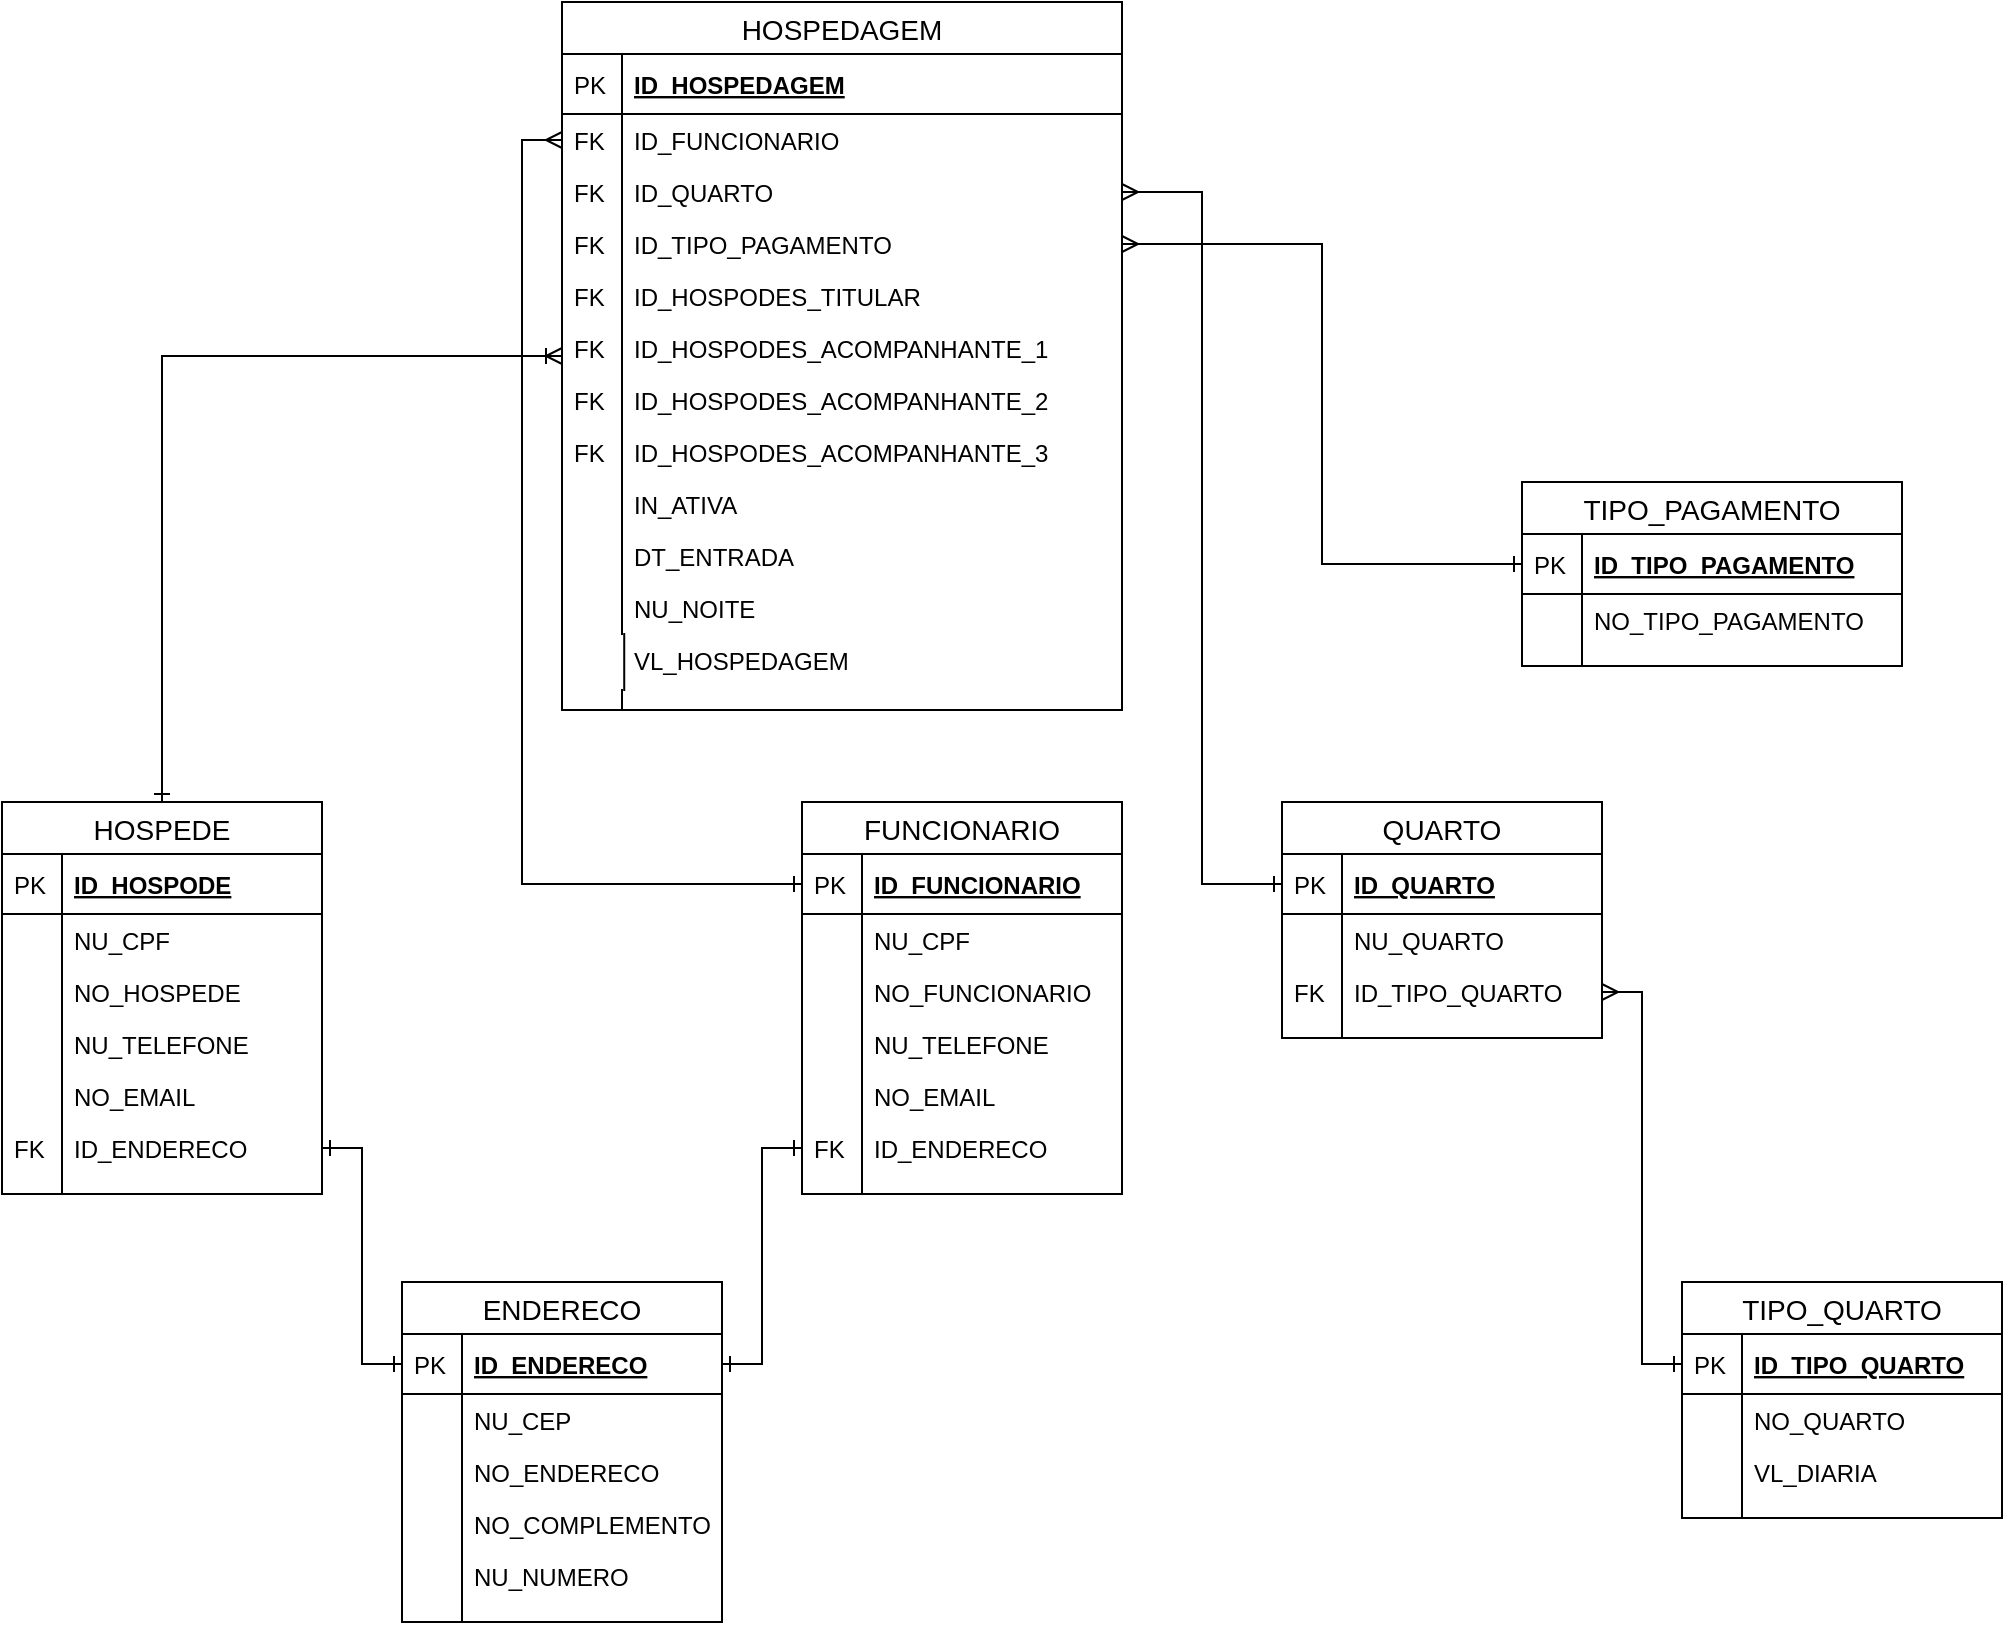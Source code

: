<mxfile version="13.0.3" type="device"><diagram id="HVE3qdE3xw3z9LA82dZa" name="Page-1"><mxGraphModel dx="868" dy="464" grid="1" gridSize="10" guides="1" tooltips="1" connect="1" arrows="1" fold="1" page="1" pageScale="1" pageWidth="850" pageHeight="1100" math="0" shadow="0"><root><mxCell id="0"/><mxCell id="1" parent="0"/><mxCell id="iO3ASUGDm-FkQoOkKTJj-44" style="edgeStyle=orthogonalEdgeStyle;rounded=0;orthogonalLoop=1;jettySize=auto;html=1;entryX=0;entryY=0.5;entryDx=0;entryDy=0;startArrow=ERone;startFill=0;endArrow=ERone;endFill=0;" parent="1" source="iO3ASUGDm-FkQoOkKTJj-10" target="iO3ASUGDm-FkQoOkKTJj-32" edge="1"><mxGeometry relative="1" as="geometry"/></mxCell><mxCell id="iO3ASUGDm-FkQoOkKTJj-45" style="edgeStyle=orthogonalEdgeStyle;rounded=0;orthogonalLoop=1;jettySize=auto;html=1;entryX=1;entryY=0.5;entryDx=0;entryDy=0;startArrow=ERone;startFill=0;endArrow=ERone;endFill=0;" parent="1" source="iO3ASUGDm-FkQoOkKTJj-23" target="iO3ASUGDm-FkQoOkKTJj-32" edge="1"><mxGeometry relative="1" as="geometry"/></mxCell><mxCell id="iO3ASUGDm-FkQoOkKTJj-66" style="edgeStyle=orthogonalEdgeStyle;rounded=0;orthogonalLoop=1;jettySize=auto;html=1;entryX=1;entryY=0.5;entryDx=0;entryDy=0;startArrow=ERone;startFill=0;endArrow=ERmany;endFill=0;" parent="1" source="iO3ASUGDm-FkQoOkKTJj-58" target="iO3ASUGDm-FkQoOkKTJj-53" edge="1"><mxGeometry relative="1" as="geometry"/></mxCell><mxCell id="iO3ASUGDm-FkQoOkKTJj-114" style="edgeStyle=orthogonalEdgeStyle;rounded=0;orthogonalLoop=1;jettySize=auto;html=1;entryX=1;entryY=0.5;entryDx=0;entryDy=0;startArrow=ERone;startFill=0;endArrow=ERmany;endFill=0;" parent="1" source="iO3ASUGDm-FkQoOkKTJj-68" target="iO3ASUGDm-FkQoOkKTJj-102" edge="1"><mxGeometry relative="1" as="geometry"/></mxCell><mxCell id="iO3ASUGDm-FkQoOkKTJj-115" style="edgeStyle=orthogonalEdgeStyle;rounded=0;orthogonalLoop=1;jettySize=auto;html=1;entryX=1;entryY=0.5;entryDx=0;entryDy=0;startArrow=ERone;startFill=0;endArrow=ERmany;endFill=0;" parent="1" source="iO3ASUGDm-FkQoOkKTJj-47" target="iO3ASUGDm-FkQoOkKTJj-98" edge="1"><mxGeometry relative="1" as="geometry"/></mxCell><mxCell id="iO3ASUGDm-FkQoOkKTJj-116" style="edgeStyle=orthogonalEdgeStyle;rounded=0;orthogonalLoop=1;jettySize=auto;html=1;entryX=0;entryY=0.5;entryDx=0;entryDy=0;startArrow=ERone;startFill=0;endArrow=ERmany;endFill=0;" parent="1" source="iO3ASUGDm-FkQoOkKTJj-15" target="iO3ASUGDm-FkQoOkKTJj-96" edge="1"><mxGeometry relative="1" as="geometry"/></mxCell><mxCell id="IqffT01JkfLcA62IU8hX-2" style="edgeStyle=orthogonalEdgeStyle;rounded=0;orthogonalLoop=1;jettySize=auto;html=1;endArrow=ERone;endFill=0;startArrow=ERoneToMany;startFill=0;" edge="1" parent="1" source="iO3ASUGDm-FkQoOkKTJj-91" target="iO3ASUGDm-FkQoOkKTJj-1"><mxGeometry relative="1" as="geometry"/></mxCell><mxCell id="iO3ASUGDm-FkQoOkKTJj-1" value="HOSPEDE" style="swimlane;fontStyle=0;childLayout=stackLayout;horizontal=1;startSize=26;horizontalStack=0;resizeParent=1;resizeParentMax=0;resizeLast=0;collapsible=1;marginBottom=0;align=center;fontSize=14;" parent="1" vertex="1"><mxGeometry x="160" y="440" width="160" height="196" as="geometry"/></mxCell><mxCell id="iO3ASUGDm-FkQoOkKTJj-2" value="ID_HOSPODE" style="shape=partialRectangle;top=0;left=0;right=0;bottom=1;align=left;verticalAlign=middle;fillColor=none;spacingLeft=34;spacingRight=4;overflow=hidden;rotatable=0;points=[[0,0.5],[1,0.5]];portConstraint=eastwest;dropTarget=0;fontStyle=5;fontSize=12;" parent="iO3ASUGDm-FkQoOkKTJj-1" vertex="1"><mxGeometry y="26" width="160" height="30" as="geometry"/></mxCell><mxCell id="iO3ASUGDm-FkQoOkKTJj-3" value="PK" style="shape=partialRectangle;top=0;left=0;bottom=0;fillColor=none;align=left;verticalAlign=middle;spacingLeft=4;spacingRight=4;overflow=hidden;rotatable=0;points=[];portConstraint=eastwest;part=1;fontSize=12;" parent="iO3ASUGDm-FkQoOkKTJj-2" vertex="1" connectable="0"><mxGeometry width="30" height="30" as="geometry"/></mxCell><mxCell id="iO3ASUGDm-FkQoOkKTJj-4" value="NU_CPF" style="shape=partialRectangle;top=0;left=0;right=0;bottom=0;align=left;verticalAlign=top;fillColor=none;spacingLeft=34;spacingRight=4;overflow=hidden;rotatable=0;points=[[0,0.5],[1,0.5]];portConstraint=eastwest;dropTarget=0;fontSize=12;" parent="iO3ASUGDm-FkQoOkKTJj-1" vertex="1"><mxGeometry y="56" width="160" height="26" as="geometry"/></mxCell><mxCell id="iO3ASUGDm-FkQoOkKTJj-5" value="" style="shape=partialRectangle;top=0;left=0;bottom=0;fillColor=none;align=left;verticalAlign=top;spacingLeft=4;spacingRight=4;overflow=hidden;rotatable=0;points=[];portConstraint=eastwest;part=1;fontSize=12;" parent="iO3ASUGDm-FkQoOkKTJj-4" vertex="1" connectable="0"><mxGeometry width="30" height="26" as="geometry"/></mxCell><mxCell id="iO3ASUGDm-FkQoOkKTJj-6" value="NO_HOSPEDE" style="shape=partialRectangle;top=0;left=0;right=0;bottom=0;align=left;verticalAlign=top;fillColor=none;spacingLeft=34;spacingRight=4;overflow=hidden;rotatable=0;points=[[0,0.5],[1,0.5]];portConstraint=eastwest;dropTarget=0;fontSize=12;" parent="iO3ASUGDm-FkQoOkKTJj-1" vertex="1"><mxGeometry y="82" width="160" height="26" as="geometry"/></mxCell><mxCell id="iO3ASUGDm-FkQoOkKTJj-7" value="" style="shape=partialRectangle;top=0;left=0;bottom=0;fillColor=none;align=left;verticalAlign=top;spacingLeft=4;spacingRight=4;overflow=hidden;rotatable=0;points=[];portConstraint=eastwest;part=1;fontSize=12;" parent="iO3ASUGDm-FkQoOkKTJj-6" vertex="1" connectable="0"><mxGeometry width="30" height="26" as="geometry"/></mxCell><mxCell id="iO3ASUGDm-FkQoOkKTJj-29" value="NU_TELEFONE" style="shape=partialRectangle;top=0;left=0;right=0;bottom=0;align=left;verticalAlign=top;fillColor=none;spacingLeft=34;spacingRight=4;overflow=hidden;rotatable=0;points=[[0,0.5],[1,0.5]];portConstraint=eastwest;dropTarget=0;fontSize=12;" parent="iO3ASUGDm-FkQoOkKTJj-1" vertex="1"><mxGeometry y="108" width="160" height="26" as="geometry"/></mxCell><mxCell id="iO3ASUGDm-FkQoOkKTJj-30" value="" style="shape=partialRectangle;top=0;left=0;bottom=0;fillColor=none;align=left;verticalAlign=top;spacingLeft=4;spacingRight=4;overflow=hidden;rotatable=0;points=[];portConstraint=eastwest;part=1;fontSize=12;" parent="iO3ASUGDm-FkQoOkKTJj-29" vertex="1" connectable="0"><mxGeometry width="30" height="26" as="geometry"/></mxCell><mxCell id="TRBz-5gG5dwXx5Vcr6Ji-63" value="NO_EMAIL&#10;" style="shape=partialRectangle;top=0;left=0;right=0;bottom=0;align=left;verticalAlign=top;fillColor=none;spacingLeft=34;spacingRight=4;overflow=hidden;rotatable=0;points=[[0,0.5],[1,0.5]];portConstraint=eastwest;dropTarget=0;fontSize=12;" parent="iO3ASUGDm-FkQoOkKTJj-1" vertex="1"><mxGeometry y="134" width="160" height="26" as="geometry"/></mxCell><mxCell id="TRBz-5gG5dwXx5Vcr6Ji-64" value="" style="shape=partialRectangle;top=0;left=0;bottom=0;fillColor=none;align=left;verticalAlign=top;spacingLeft=4;spacingRight=4;overflow=hidden;rotatable=0;points=[];portConstraint=eastwest;part=1;fontSize=12;" parent="TRBz-5gG5dwXx5Vcr6Ji-63" vertex="1" connectable="0"><mxGeometry width="30" height="26" as="geometry"/></mxCell><mxCell id="iO3ASUGDm-FkQoOkKTJj-10" value="ID_ENDERECO" style="shape=partialRectangle;top=0;left=0;right=0;bottom=0;align=left;verticalAlign=top;fillColor=none;spacingLeft=34;spacingRight=4;overflow=hidden;rotatable=0;points=[[0,0.5],[1,0.5]];portConstraint=eastwest;dropTarget=0;fontSize=12;" parent="iO3ASUGDm-FkQoOkKTJj-1" vertex="1"><mxGeometry y="160" width="160" height="26" as="geometry"/></mxCell><mxCell id="iO3ASUGDm-FkQoOkKTJj-11" value="FK" style="shape=partialRectangle;top=0;left=0;bottom=0;fillColor=none;align=left;verticalAlign=top;spacingLeft=4;spacingRight=4;overflow=hidden;rotatable=0;points=[];portConstraint=eastwest;part=1;fontSize=12;" parent="iO3ASUGDm-FkQoOkKTJj-10" vertex="1" connectable="0"><mxGeometry width="30" height="26" as="geometry"/></mxCell><mxCell id="iO3ASUGDm-FkQoOkKTJj-12" value="" style="shape=partialRectangle;top=0;left=0;right=0;bottom=0;align=left;verticalAlign=top;fillColor=none;spacingLeft=34;spacingRight=4;overflow=hidden;rotatable=0;points=[[0,0.5],[1,0.5]];portConstraint=eastwest;dropTarget=0;fontSize=12;" parent="iO3ASUGDm-FkQoOkKTJj-1" vertex="1"><mxGeometry y="186" width="160" height="10" as="geometry"/></mxCell><mxCell id="iO3ASUGDm-FkQoOkKTJj-13" value="" style="shape=partialRectangle;top=0;left=0;bottom=0;fillColor=none;align=left;verticalAlign=top;spacingLeft=4;spacingRight=4;overflow=hidden;rotatable=0;points=[];portConstraint=eastwest;part=1;fontSize=12;" parent="iO3ASUGDm-FkQoOkKTJj-12" vertex="1" connectable="0"><mxGeometry width="30" height="10" as="geometry"/></mxCell><mxCell id="iO3ASUGDm-FkQoOkKTJj-91" value="HOSPEDAGEM" style="swimlane;fontStyle=0;childLayout=stackLayout;horizontal=1;startSize=26;horizontalStack=0;resizeParent=1;resizeParentMax=0;resizeLast=0;collapsible=1;marginBottom=0;align=center;fontSize=14;" parent="1" vertex="1"><mxGeometry x="440" y="40" width="280" height="354" as="geometry"/></mxCell><mxCell id="iO3ASUGDm-FkQoOkKTJj-92" value="ID_HOSPEDAGEM" style="shape=partialRectangle;top=0;left=0;right=0;bottom=1;align=left;verticalAlign=middle;fillColor=none;spacingLeft=34;spacingRight=4;overflow=hidden;rotatable=0;points=[[0,0.5],[1,0.5]];portConstraint=eastwest;dropTarget=0;fontStyle=5;fontSize=12;" parent="iO3ASUGDm-FkQoOkKTJj-91" vertex="1"><mxGeometry y="26" width="280" height="30" as="geometry"/></mxCell><mxCell id="iO3ASUGDm-FkQoOkKTJj-93" value="PK" style="shape=partialRectangle;top=0;left=0;bottom=0;fillColor=none;align=left;verticalAlign=middle;spacingLeft=4;spacingRight=4;overflow=hidden;rotatable=0;points=[];portConstraint=eastwest;part=1;fontSize=12;" parent="iO3ASUGDm-FkQoOkKTJj-92" vertex="1" connectable="0"><mxGeometry width="30" height="30" as="geometry"/></mxCell><mxCell id="iO3ASUGDm-FkQoOkKTJj-96" value="ID_FUNCIONARIO" style="shape=partialRectangle;top=0;left=0;right=0;bottom=0;align=left;verticalAlign=top;fillColor=none;spacingLeft=34;spacingRight=4;overflow=hidden;rotatable=0;points=[[0,0.5],[1,0.5]];portConstraint=eastwest;dropTarget=0;fontSize=12;" parent="iO3ASUGDm-FkQoOkKTJj-91" vertex="1"><mxGeometry y="56" width="280" height="26" as="geometry"/></mxCell><mxCell id="iO3ASUGDm-FkQoOkKTJj-97" value="FK" style="shape=partialRectangle;top=0;left=0;bottom=0;fillColor=none;align=left;verticalAlign=top;spacingLeft=4;spacingRight=4;overflow=hidden;rotatable=0;points=[];portConstraint=eastwest;part=1;fontSize=12;" parent="iO3ASUGDm-FkQoOkKTJj-96" vertex="1" connectable="0"><mxGeometry width="30" height="26" as="geometry"/></mxCell><mxCell id="iO3ASUGDm-FkQoOkKTJj-98" value="ID_QUARTO" style="shape=partialRectangle;top=0;left=0;right=0;bottom=0;align=left;verticalAlign=top;fillColor=none;spacingLeft=34;spacingRight=4;overflow=hidden;rotatable=0;points=[[0,0.5],[1,0.5]];portConstraint=eastwest;dropTarget=0;fontSize=12;" parent="iO3ASUGDm-FkQoOkKTJj-91" vertex="1"><mxGeometry y="82" width="280" height="26" as="geometry"/></mxCell><mxCell id="iO3ASUGDm-FkQoOkKTJj-99" value="FK" style="shape=partialRectangle;top=0;left=0;bottom=0;fillColor=none;align=left;verticalAlign=top;spacingLeft=4;spacingRight=4;overflow=hidden;rotatable=0;points=[];portConstraint=eastwest;part=1;fontSize=12;" parent="iO3ASUGDm-FkQoOkKTJj-98" vertex="1" connectable="0"><mxGeometry width="30" height="26" as="geometry"/></mxCell><mxCell id="iO3ASUGDm-FkQoOkKTJj-102" value="ID_TIPO_PAGAMENTO" style="shape=partialRectangle;top=0;left=0;right=0;bottom=0;align=left;verticalAlign=top;fillColor=none;spacingLeft=34;spacingRight=4;overflow=hidden;rotatable=0;points=[[0,0.5],[1,0.5]];portConstraint=eastwest;dropTarget=0;fontSize=12;" parent="iO3ASUGDm-FkQoOkKTJj-91" vertex="1"><mxGeometry y="108" width="280" height="26" as="geometry"/></mxCell><mxCell id="iO3ASUGDm-FkQoOkKTJj-103" value="FK" style="shape=partialRectangle;top=0;left=0;bottom=0;fillColor=none;align=left;verticalAlign=top;spacingLeft=4;spacingRight=4;overflow=hidden;rotatable=0;points=[];portConstraint=eastwest;part=1;fontSize=12;" parent="iO3ASUGDm-FkQoOkKTJj-102" vertex="1" connectable="0"><mxGeometry width="30" height="26" as="geometry"/></mxCell><mxCell id="iO3ASUGDm-FkQoOkKTJj-79" value="ID_HOSPODES_TITULAR" style="shape=partialRectangle;top=0;left=0;right=0;bottom=0;align=left;verticalAlign=top;fillColor=none;spacingLeft=34;spacingRight=4;overflow=hidden;rotatable=0;points=[[0,0.5],[1,0.5]];portConstraint=eastwest;dropTarget=0;fontSize=12;" parent="iO3ASUGDm-FkQoOkKTJj-91" vertex="1"><mxGeometry y="134" width="280" height="26" as="geometry"/></mxCell><mxCell id="iO3ASUGDm-FkQoOkKTJj-80" value="FK" style="shape=partialRectangle;top=0;left=0;bottom=0;fillColor=none;align=left;verticalAlign=top;spacingLeft=4;spacingRight=4;overflow=hidden;rotatable=0;points=[];portConstraint=eastwest;part=1;fontSize=12;" parent="iO3ASUGDm-FkQoOkKTJj-79" vertex="1" connectable="0"><mxGeometry width="30" height="26" as="geometry"/></mxCell><mxCell id="iO3ASUGDm-FkQoOkKTJj-87" value="ID_HOSPODES_ACOMPANHANTE_1" style="shape=partialRectangle;top=0;left=0;right=0;bottom=0;align=left;verticalAlign=top;fillColor=none;spacingLeft=34;spacingRight=4;overflow=hidden;rotatable=0;points=[[0,0.5],[1,0.5]];portConstraint=eastwest;dropTarget=0;fontSize=12;" parent="iO3ASUGDm-FkQoOkKTJj-91" vertex="1"><mxGeometry y="160" width="280" height="26" as="geometry"/></mxCell><mxCell id="iO3ASUGDm-FkQoOkKTJj-88" value="FK" style="shape=partialRectangle;top=0;left=0;bottom=0;fillColor=none;align=left;verticalAlign=top;spacingLeft=4;spacingRight=4;overflow=hidden;rotatable=0;points=[];portConstraint=eastwest;part=1;fontSize=12;" parent="iO3ASUGDm-FkQoOkKTJj-87" vertex="1" connectable="0"><mxGeometry width="30" height="26" as="geometry"/></mxCell><mxCell id="iO3ASUGDm-FkQoOkKTJj-85" value="ID_HOSPODES_ACOMPANHANTE_2" style="shape=partialRectangle;top=0;left=0;right=0;bottom=0;align=left;verticalAlign=top;fillColor=none;spacingLeft=34;spacingRight=4;overflow=hidden;rotatable=0;points=[[0,0.5],[1,0.5]];portConstraint=eastwest;dropTarget=0;fontSize=12;" parent="iO3ASUGDm-FkQoOkKTJj-91" vertex="1"><mxGeometry y="186" width="280" height="26" as="geometry"/></mxCell><mxCell id="iO3ASUGDm-FkQoOkKTJj-86" value="FK" style="shape=partialRectangle;top=0;left=0;bottom=0;fillColor=none;align=left;verticalAlign=top;spacingLeft=4;spacingRight=4;overflow=hidden;rotatable=0;points=[];portConstraint=eastwest;part=1;fontSize=12;" parent="iO3ASUGDm-FkQoOkKTJj-85" vertex="1" connectable="0"><mxGeometry width="30" height="26" as="geometry"/></mxCell><mxCell id="iO3ASUGDm-FkQoOkKTJj-83" value="ID_HOSPODES_ACOMPANHANTE_3" style="shape=partialRectangle;top=0;left=0;right=0;bottom=0;align=left;verticalAlign=top;fillColor=none;spacingLeft=34;spacingRight=4;overflow=hidden;rotatable=0;points=[[0,0.5],[1,0.5]];portConstraint=eastwest;dropTarget=0;fontSize=12;" parent="iO3ASUGDm-FkQoOkKTJj-91" vertex="1"><mxGeometry y="212" width="280" height="26" as="geometry"/></mxCell><mxCell id="iO3ASUGDm-FkQoOkKTJj-84" value="FK" style="shape=partialRectangle;top=0;left=0;bottom=0;fillColor=none;align=left;verticalAlign=top;spacingLeft=4;spacingRight=4;overflow=hidden;rotatable=0;points=[];portConstraint=eastwest;part=1;fontSize=12;" parent="iO3ASUGDm-FkQoOkKTJj-83" vertex="1" connectable="0"><mxGeometry width="30" height="26" as="geometry"/></mxCell><mxCell id="IqffT01JkfLcA62IU8hX-3" value="IN_ATIVA" style="shape=partialRectangle;top=0;left=0;right=0;bottom=0;align=left;verticalAlign=top;fillColor=none;spacingLeft=34;spacingRight=4;overflow=hidden;rotatable=0;points=[[0,0.5],[1,0.5]];portConstraint=eastwest;dropTarget=0;fontSize=12;" vertex="1" parent="iO3ASUGDm-FkQoOkKTJj-91"><mxGeometry y="238" width="280" height="26" as="geometry"/></mxCell><mxCell id="IqffT01JkfLcA62IU8hX-4" value="" style="shape=partialRectangle;top=0;left=0;bottom=0;fillColor=none;align=left;verticalAlign=top;spacingLeft=4;spacingRight=4;overflow=hidden;rotatable=0;points=[];portConstraint=eastwest;part=1;fontSize=12;" vertex="1" connectable="0" parent="IqffT01JkfLcA62IU8hX-3"><mxGeometry width="30" height="26" as="geometry"/></mxCell><mxCell id="iO3ASUGDm-FkQoOkKTJj-109" value="DT_ENTRADA" style="shape=partialRectangle;top=0;left=0;right=0;bottom=0;align=left;verticalAlign=top;fillColor=none;spacingLeft=34;spacingRight=4;overflow=hidden;rotatable=0;points=[[0,0.5],[1,0.5]];portConstraint=eastwest;dropTarget=0;fontSize=12;" parent="iO3ASUGDm-FkQoOkKTJj-91" vertex="1"><mxGeometry y="264" width="280" height="26" as="geometry"/></mxCell><mxCell id="iO3ASUGDm-FkQoOkKTJj-110" value="" style="shape=partialRectangle;top=0;left=0;bottom=0;fillColor=none;align=left;verticalAlign=top;spacingLeft=4;spacingRight=4;overflow=hidden;rotatable=0;points=[];portConstraint=eastwest;part=1;fontSize=12;" parent="iO3ASUGDm-FkQoOkKTJj-109" vertex="1" connectable="0"><mxGeometry width="30" height="26" as="geometry"/></mxCell><mxCell id="iO3ASUGDm-FkQoOkKTJj-111" value="NU_NOITE" style="shape=partialRectangle;top=0;left=0;right=0;bottom=0;align=left;verticalAlign=top;fillColor=none;spacingLeft=34;spacingRight=4;overflow=hidden;rotatable=0;points=[[0,0.5],[1,0.5]];portConstraint=eastwest;dropTarget=0;fontSize=12;" parent="iO3ASUGDm-FkQoOkKTJj-91" vertex="1"><mxGeometry y="290" width="280" height="26" as="geometry"/></mxCell><mxCell id="iO3ASUGDm-FkQoOkKTJj-112" value="" style="shape=partialRectangle;top=0;left=0;bottom=0;fillColor=none;align=left;verticalAlign=top;spacingLeft=4;spacingRight=4;overflow=hidden;rotatable=0;points=[];portConstraint=eastwest;part=1;fontSize=12;" parent="iO3ASUGDm-FkQoOkKTJj-111" vertex="1" connectable="0"><mxGeometry width="30" height="26" as="geometry"/></mxCell><mxCell id="iO3ASUGDm-FkQoOkKTJj-104" value="VL_HOSPEDAGEM" style="shape=partialRectangle;top=0;left=0;right=0;bottom=0;align=left;verticalAlign=top;fillColor=none;spacingLeft=34;spacingRight=4;overflow=hidden;rotatable=0;points=[[0,0.5],[1,0.5]];portConstraint=eastwest;dropTarget=0;fontSize=12;" parent="iO3ASUGDm-FkQoOkKTJj-91" vertex="1"><mxGeometry y="316" width="280" height="28" as="geometry"/></mxCell><mxCell id="iO3ASUGDm-FkQoOkKTJj-105" value="" style="shape=partialRectangle;top=0;left=0;bottom=0;fillColor=none;align=left;verticalAlign=top;spacingLeft=4;spacingRight=4;overflow=hidden;rotatable=0;points=[];portConstraint=eastwest;part=1;fontSize=12;" parent="iO3ASUGDm-FkQoOkKTJj-104" vertex="1" connectable="0"><mxGeometry width="31.111" height="28" as="geometry"/></mxCell><mxCell id="iO3ASUGDm-FkQoOkKTJj-106" value="" style="shape=partialRectangle;top=0;left=0;right=0;bottom=0;align=left;verticalAlign=top;fillColor=none;spacingLeft=34;spacingRight=4;overflow=hidden;rotatable=0;points=[[0,0.5],[1,0.5]];portConstraint=eastwest;dropTarget=0;fontSize=12;" parent="iO3ASUGDm-FkQoOkKTJj-91" vertex="1"><mxGeometry y="344" width="280" height="10" as="geometry"/></mxCell><mxCell id="iO3ASUGDm-FkQoOkKTJj-107" value="" style="shape=partialRectangle;top=0;left=0;bottom=0;fillColor=none;align=left;verticalAlign=top;spacingLeft=4;spacingRight=4;overflow=hidden;rotatable=0;points=[];portConstraint=eastwest;part=1;fontSize=12;" parent="iO3ASUGDm-FkQoOkKTJj-106" vertex="1" connectable="0"><mxGeometry width="30" height="10" as="geometry"/></mxCell><mxCell id="iO3ASUGDm-FkQoOkKTJj-31" value="ENDERECO" style="swimlane;fontStyle=0;childLayout=stackLayout;horizontal=1;startSize=26;horizontalStack=0;resizeParent=1;resizeParentMax=0;resizeLast=0;collapsible=1;marginBottom=0;align=center;fontSize=14;" parent="1" vertex="1"><mxGeometry x="360" y="680" width="160" height="170" as="geometry"/></mxCell><mxCell id="iO3ASUGDm-FkQoOkKTJj-32" value="ID_ENDERECO" style="shape=partialRectangle;top=0;left=0;right=0;bottom=1;align=left;verticalAlign=middle;fillColor=none;spacingLeft=34;spacingRight=4;overflow=hidden;rotatable=0;points=[[0,0.5],[1,0.5]];portConstraint=eastwest;dropTarget=0;fontStyle=5;fontSize=12;" parent="iO3ASUGDm-FkQoOkKTJj-31" vertex="1"><mxGeometry y="26" width="160" height="30" as="geometry"/></mxCell><mxCell id="iO3ASUGDm-FkQoOkKTJj-33" value="PK" style="shape=partialRectangle;top=0;left=0;bottom=0;fillColor=none;align=left;verticalAlign=middle;spacingLeft=4;spacingRight=4;overflow=hidden;rotatable=0;points=[];portConstraint=eastwest;part=1;fontSize=12;" parent="iO3ASUGDm-FkQoOkKTJj-32" vertex="1" connectable="0"><mxGeometry width="30" height="30" as="geometry"/></mxCell><mxCell id="iO3ASUGDm-FkQoOkKTJj-34" value="NU_CEP" style="shape=partialRectangle;top=0;left=0;right=0;bottom=0;align=left;verticalAlign=top;fillColor=none;spacingLeft=34;spacingRight=4;overflow=hidden;rotatable=0;points=[[0,0.5],[1,0.5]];portConstraint=eastwest;dropTarget=0;fontSize=12;" parent="iO3ASUGDm-FkQoOkKTJj-31" vertex="1"><mxGeometry y="56" width="160" height="26" as="geometry"/></mxCell><mxCell id="iO3ASUGDm-FkQoOkKTJj-35" value="" style="shape=partialRectangle;top=0;left=0;bottom=0;fillColor=none;align=left;verticalAlign=top;spacingLeft=4;spacingRight=4;overflow=hidden;rotatable=0;points=[];portConstraint=eastwest;part=1;fontSize=12;" parent="iO3ASUGDm-FkQoOkKTJj-34" vertex="1" connectable="0"><mxGeometry width="30" height="26" as="geometry"/></mxCell><mxCell id="iO3ASUGDm-FkQoOkKTJj-36" value="NO_ENDERECO" style="shape=partialRectangle;top=0;left=0;right=0;bottom=0;align=left;verticalAlign=top;fillColor=none;spacingLeft=34;spacingRight=4;overflow=hidden;rotatable=0;points=[[0,0.5],[1,0.5]];portConstraint=eastwest;dropTarget=0;fontSize=12;" parent="iO3ASUGDm-FkQoOkKTJj-31" vertex="1"><mxGeometry y="82" width="160" height="26" as="geometry"/></mxCell><mxCell id="iO3ASUGDm-FkQoOkKTJj-37" value="" style="shape=partialRectangle;top=0;left=0;bottom=0;fillColor=none;align=left;verticalAlign=top;spacingLeft=4;spacingRight=4;overflow=hidden;rotatable=0;points=[];portConstraint=eastwest;part=1;fontSize=12;" parent="iO3ASUGDm-FkQoOkKTJj-36" vertex="1" connectable="0"><mxGeometry width="30" height="26" as="geometry"/></mxCell><mxCell id="iO3ASUGDm-FkQoOkKTJj-38" value="NO_COMPLEMENTO" style="shape=partialRectangle;top=0;left=0;right=0;bottom=0;align=left;verticalAlign=top;fillColor=none;spacingLeft=34;spacingRight=4;overflow=hidden;rotatable=0;points=[[0,0.5],[1,0.5]];portConstraint=eastwest;dropTarget=0;fontSize=12;" parent="iO3ASUGDm-FkQoOkKTJj-31" vertex="1"><mxGeometry y="108" width="160" height="26" as="geometry"/></mxCell><mxCell id="iO3ASUGDm-FkQoOkKTJj-39" value="" style="shape=partialRectangle;top=0;left=0;bottom=0;fillColor=none;align=left;verticalAlign=top;spacingLeft=4;spacingRight=4;overflow=hidden;rotatable=0;points=[];portConstraint=eastwest;part=1;fontSize=12;" parent="iO3ASUGDm-FkQoOkKTJj-38" vertex="1" connectable="0"><mxGeometry width="30" height="26" as="geometry"/></mxCell><mxCell id="iO3ASUGDm-FkQoOkKTJj-40" value="NU_NUMERO" style="shape=partialRectangle;top=0;left=0;right=0;bottom=0;align=left;verticalAlign=top;fillColor=none;spacingLeft=34;spacingRight=4;overflow=hidden;rotatable=0;points=[[0,0.5],[1,0.5]];portConstraint=eastwest;dropTarget=0;fontSize=12;" parent="iO3ASUGDm-FkQoOkKTJj-31" vertex="1"><mxGeometry y="134" width="160" height="26" as="geometry"/></mxCell><mxCell id="iO3ASUGDm-FkQoOkKTJj-41" value="" style="shape=partialRectangle;top=0;left=0;bottom=0;fillColor=none;align=left;verticalAlign=top;spacingLeft=4;spacingRight=4;overflow=hidden;rotatable=0;points=[];portConstraint=eastwest;part=1;fontSize=12;" parent="iO3ASUGDm-FkQoOkKTJj-40" vertex="1" connectable="0"><mxGeometry width="30" height="26" as="geometry"/></mxCell><mxCell id="iO3ASUGDm-FkQoOkKTJj-42" value="" style="shape=partialRectangle;top=0;left=0;right=0;bottom=0;align=left;verticalAlign=top;fillColor=none;spacingLeft=34;spacingRight=4;overflow=hidden;rotatable=0;points=[[0,0.5],[1,0.5]];portConstraint=eastwest;dropTarget=0;fontSize=12;" parent="iO3ASUGDm-FkQoOkKTJj-31" vertex="1"><mxGeometry y="160" width="160" height="10" as="geometry"/></mxCell><mxCell id="iO3ASUGDm-FkQoOkKTJj-43" value="" style="shape=partialRectangle;top=0;left=0;bottom=0;fillColor=none;align=left;verticalAlign=top;spacingLeft=4;spacingRight=4;overflow=hidden;rotatable=0;points=[];portConstraint=eastwest;part=1;fontSize=12;" parent="iO3ASUGDm-FkQoOkKTJj-42" vertex="1" connectable="0"><mxGeometry width="30" height="10" as="geometry"/></mxCell><mxCell id="iO3ASUGDm-FkQoOkKTJj-14" value="FUNCIONARIO" style="swimlane;fontStyle=0;childLayout=stackLayout;horizontal=1;startSize=26;horizontalStack=0;resizeParent=1;resizeParentMax=0;resizeLast=0;collapsible=1;marginBottom=0;align=center;fontSize=14;" parent="1" vertex="1"><mxGeometry x="560" y="440" width="160" height="196" as="geometry"/></mxCell><mxCell id="iO3ASUGDm-FkQoOkKTJj-15" value="ID_FUNCIONARIO" style="shape=partialRectangle;top=0;left=0;right=0;bottom=1;align=left;verticalAlign=middle;fillColor=none;spacingLeft=34;spacingRight=4;overflow=hidden;rotatable=0;points=[[0,0.5],[1,0.5]];portConstraint=eastwest;dropTarget=0;fontStyle=5;fontSize=12;" parent="iO3ASUGDm-FkQoOkKTJj-14" vertex="1"><mxGeometry y="26" width="160" height="30" as="geometry"/></mxCell><mxCell id="iO3ASUGDm-FkQoOkKTJj-16" value="PK" style="shape=partialRectangle;top=0;left=0;bottom=0;fillColor=none;align=left;verticalAlign=middle;spacingLeft=4;spacingRight=4;overflow=hidden;rotatable=0;points=[];portConstraint=eastwest;part=1;fontSize=12;" parent="iO3ASUGDm-FkQoOkKTJj-15" vertex="1" connectable="0"><mxGeometry width="30" height="30" as="geometry"/></mxCell><mxCell id="iO3ASUGDm-FkQoOkKTJj-17" value="NU_CPF" style="shape=partialRectangle;top=0;left=0;right=0;bottom=0;align=left;verticalAlign=top;fillColor=none;spacingLeft=34;spacingRight=4;overflow=hidden;rotatable=0;points=[[0,0.5],[1,0.5]];portConstraint=eastwest;dropTarget=0;fontSize=12;" parent="iO3ASUGDm-FkQoOkKTJj-14" vertex="1"><mxGeometry y="56" width="160" height="26" as="geometry"/></mxCell><mxCell id="iO3ASUGDm-FkQoOkKTJj-18" value="" style="shape=partialRectangle;top=0;left=0;bottom=0;fillColor=none;align=left;verticalAlign=top;spacingLeft=4;spacingRight=4;overflow=hidden;rotatable=0;points=[];portConstraint=eastwest;part=1;fontSize=12;" parent="iO3ASUGDm-FkQoOkKTJj-17" vertex="1" connectable="0"><mxGeometry width="30" height="26" as="geometry"/></mxCell><mxCell id="iO3ASUGDm-FkQoOkKTJj-19" value="NO_FUNCIONARIO" style="shape=partialRectangle;top=0;left=0;right=0;bottom=0;align=left;verticalAlign=top;fillColor=none;spacingLeft=34;spacingRight=4;overflow=hidden;rotatable=0;points=[[0,0.5],[1,0.5]];portConstraint=eastwest;dropTarget=0;fontSize=12;" parent="iO3ASUGDm-FkQoOkKTJj-14" vertex="1"><mxGeometry y="82" width="160" height="26" as="geometry"/></mxCell><mxCell id="iO3ASUGDm-FkQoOkKTJj-20" value="" style="shape=partialRectangle;top=0;left=0;bottom=0;fillColor=none;align=left;verticalAlign=top;spacingLeft=4;spacingRight=4;overflow=hidden;rotatable=0;points=[];portConstraint=eastwest;part=1;fontSize=12;" parent="iO3ASUGDm-FkQoOkKTJj-19" vertex="1" connectable="0"><mxGeometry width="30" height="26" as="geometry"/></mxCell><mxCell id="TRBz-5gG5dwXx5Vcr6Ji-61" value="NU_TELEFONE" style="shape=partialRectangle;top=0;left=0;right=0;bottom=0;align=left;verticalAlign=top;fillColor=none;spacingLeft=34;spacingRight=4;overflow=hidden;rotatable=0;points=[[0,0.5],[1,0.5]];portConstraint=eastwest;dropTarget=0;fontSize=12;" parent="iO3ASUGDm-FkQoOkKTJj-14" vertex="1"><mxGeometry y="108" width="160" height="26" as="geometry"/></mxCell><mxCell id="TRBz-5gG5dwXx5Vcr6Ji-62" value="" style="shape=partialRectangle;top=0;left=0;bottom=0;fillColor=none;align=left;verticalAlign=top;spacingLeft=4;spacingRight=4;overflow=hidden;rotatable=0;points=[];portConstraint=eastwest;part=1;fontSize=12;" parent="TRBz-5gG5dwXx5Vcr6Ji-61" vertex="1" connectable="0"><mxGeometry width="30" height="26" as="geometry"/></mxCell><mxCell id="iO3ASUGDm-FkQoOkKTJj-27" value="NO_EMAIL&#10;" style="shape=partialRectangle;top=0;left=0;right=0;bottom=0;align=left;verticalAlign=top;fillColor=none;spacingLeft=34;spacingRight=4;overflow=hidden;rotatable=0;points=[[0,0.5],[1,0.5]];portConstraint=eastwest;dropTarget=0;fontSize=12;" parent="iO3ASUGDm-FkQoOkKTJj-14" vertex="1"><mxGeometry y="134" width="160" height="26" as="geometry"/></mxCell><mxCell id="iO3ASUGDm-FkQoOkKTJj-28" value="" style="shape=partialRectangle;top=0;left=0;bottom=0;fillColor=none;align=left;verticalAlign=top;spacingLeft=4;spacingRight=4;overflow=hidden;rotatable=0;points=[];portConstraint=eastwest;part=1;fontSize=12;" parent="iO3ASUGDm-FkQoOkKTJj-27" vertex="1" connectable="0"><mxGeometry width="30" height="26" as="geometry"/></mxCell><mxCell id="iO3ASUGDm-FkQoOkKTJj-23" value="ID_ENDERECO" style="shape=partialRectangle;top=0;left=0;right=0;bottom=0;align=left;verticalAlign=top;fillColor=none;spacingLeft=34;spacingRight=4;overflow=hidden;rotatable=0;points=[[0,0.5],[1,0.5]];portConstraint=eastwest;dropTarget=0;fontSize=12;" parent="iO3ASUGDm-FkQoOkKTJj-14" vertex="1"><mxGeometry y="160" width="160" height="26" as="geometry"/></mxCell><mxCell id="iO3ASUGDm-FkQoOkKTJj-24" value="FK" style="shape=partialRectangle;top=0;left=0;bottom=0;fillColor=none;align=left;verticalAlign=top;spacingLeft=4;spacingRight=4;overflow=hidden;rotatable=0;points=[];portConstraint=eastwest;part=1;fontSize=12;" parent="iO3ASUGDm-FkQoOkKTJj-23" vertex="1" connectable="0"><mxGeometry width="30" height="26" as="geometry"/></mxCell><mxCell id="iO3ASUGDm-FkQoOkKTJj-25" value="" style="shape=partialRectangle;top=0;left=0;right=0;bottom=0;align=left;verticalAlign=top;fillColor=none;spacingLeft=34;spacingRight=4;overflow=hidden;rotatable=0;points=[[0,0.5],[1,0.5]];portConstraint=eastwest;dropTarget=0;fontSize=12;" parent="iO3ASUGDm-FkQoOkKTJj-14" vertex="1"><mxGeometry y="186" width="160" height="10" as="geometry"/></mxCell><mxCell id="iO3ASUGDm-FkQoOkKTJj-26" value="" style="shape=partialRectangle;top=0;left=0;bottom=0;fillColor=none;align=left;verticalAlign=top;spacingLeft=4;spacingRight=4;overflow=hidden;rotatable=0;points=[];portConstraint=eastwest;part=1;fontSize=12;" parent="iO3ASUGDm-FkQoOkKTJj-25" vertex="1" connectable="0"><mxGeometry width="30" height="10" as="geometry"/></mxCell><mxCell id="iO3ASUGDm-FkQoOkKTJj-46" value="QUARTO" style="swimlane;fontStyle=0;childLayout=stackLayout;horizontal=1;startSize=26;horizontalStack=0;resizeParent=1;resizeParentMax=0;resizeLast=0;collapsible=1;marginBottom=0;align=center;fontSize=14;" parent="1" vertex="1"><mxGeometry x="800" y="440" width="160" height="118" as="geometry"/></mxCell><mxCell id="iO3ASUGDm-FkQoOkKTJj-47" value="ID_QUARTO" style="shape=partialRectangle;top=0;left=0;right=0;bottom=1;align=left;verticalAlign=middle;fillColor=none;spacingLeft=34;spacingRight=4;overflow=hidden;rotatable=0;points=[[0,0.5],[1,0.5]];portConstraint=eastwest;dropTarget=0;fontStyle=5;fontSize=12;" parent="iO3ASUGDm-FkQoOkKTJj-46" vertex="1"><mxGeometry y="26" width="160" height="30" as="geometry"/></mxCell><mxCell id="iO3ASUGDm-FkQoOkKTJj-48" value="PK" style="shape=partialRectangle;top=0;left=0;bottom=0;fillColor=none;align=left;verticalAlign=middle;spacingLeft=4;spacingRight=4;overflow=hidden;rotatable=0;points=[];portConstraint=eastwest;part=1;fontSize=12;" parent="iO3ASUGDm-FkQoOkKTJj-47" vertex="1" connectable="0"><mxGeometry width="30" height="30" as="geometry"/></mxCell><mxCell id="iO3ASUGDm-FkQoOkKTJj-49" value="NU_QUARTO" style="shape=partialRectangle;top=0;left=0;right=0;bottom=0;align=left;verticalAlign=top;fillColor=none;spacingLeft=34;spacingRight=4;overflow=hidden;rotatable=0;points=[[0,0.5],[1,0.5]];portConstraint=eastwest;dropTarget=0;fontSize=12;" parent="iO3ASUGDm-FkQoOkKTJj-46" vertex="1"><mxGeometry y="56" width="160" height="26" as="geometry"/></mxCell><mxCell id="iO3ASUGDm-FkQoOkKTJj-50" value="" style="shape=partialRectangle;top=0;left=0;bottom=0;fillColor=none;align=left;verticalAlign=top;spacingLeft=4;spacingRight=4;overflow=hidden;rotatable=0;points=[];portConstraint=eastwest;part=1;fontSize=12;" parent="iO3ASUGDm-FkQoOkKTJj-49" vertex="1" connectable="0"><mxGeometry width="30" height="26" as="geometry"/></mxCell><mxCell id="iO3ASUGDm-FkQoOkKTJj-53" value="ID_TIPO_QUARTO" style="shape=partialRectangle;top=0;left=0;right=0;bottom=0;align=left;verticalAlign=top;fillColor=none;spacingLeft=34;spacingRight=4;overflow=hidden;rotatable=0;points=[[0,0.5],[1,0.5]];portConstraint=eastwest;dropTarget=0;fontSize=12;" parent="iO3ASUGDm-FkQoOkKTJj-46" vertex="1"><mxGeometry y="82" width="160" height="26" as="geometry"/></mxCell><mxCell id="iO3ASUGDm-FkQoOkKTJj-54" value="FK" style="shape=partialRectangle;top=0;left=0;bottom=0;fillColor=none;align=left;verticalAlign=top;spacingLeft=4;spacingRight=4;overflow=hidden;rotatable=0;points=[];portConstraint=eastwest;part=1;fontSize=12;" parent="iO3ASUGDm-FkQoOkKTJj-53" vertex="1" connectable="0"><mxGeometry width="30" height="26" as="geometry"/></mxCell><mxCell id="iO3ASUGDm-FkQoOkKTJj-55" value="" style="shape=partialRectangle;top=0;left=0;right=0;bottom=0;align=left;verticalAlign=top;fillColor=none;spacingLeft=34;spacingRight=4;overflow=hidden;rotatable=0;points=[[0,0.5],[1,0.5]];portConstraint=eastwest;dropTarget=0;fontSize=12;" parent="iO3ASUGDm-FkQoOkKTJj-46" vertex="1"><mxGeometry y="108" width="160" height="10" as="geometry"/></mxCell><mxCell id="iO3ASUGDm-FkQoOkKTJj-56" value="" style="shape=partialRectangle;top=0;left=0;bottom=0;fillColor=none;align=left;verticalAlign=top;spacingLeft=4;spacingRight=4;overflow=hidden;rotatable=0;points=[];portConstraint=eastwest;part=1;fontSize=12;" parent="iO3ASUGDm-FkQoOkKTJj-55" vertex="1" connectable="0"><mxGeometry width="30" height="10" as="geometry"/></mxCell><mxCell id="iO3ASUGDm-FkQoOkKTJj-57" value="TIPO_QUARTO" style="swimlane;fontStyle=0;childLayout=stackLayout;horizontal=1;startSize=26;horizontalStack=0;resizeParent=1;resizeParentMax=0;resizeLast=0;collapsible=1;marginBottom=0;align=center;fontSize=14;" parent="1" vertex="1"><mxGeometry x="1000" y="680" width="160" height="118" as="geometry"/></mxCell><mxCell id="iO3ASUGDm-FkQoOkKTJj-58" value="ID_TIPO_QUARTO" style="shape=partialRectangle;top=0;left=0;right=0;bottom=1;align=left;verticalAlign=middle;fillColor=none;spacingLeft=34;spacingRight=4;overflow=hidden;rotatable=0;points=[[0,0.5],[1,0.5]];portConstraint=eastwest;dropTarget=0;fontStyle=5;fontSize=12;" parent="iO3ASUGDm-FkQoOkKTJj-57" vertex="1"><mxGeometry y="26" width="160" height="30" as="geometry"/></mxCell><mxCell id="iO3ASUGDm-FkQoOkKTJj-59" value="PK" style="shape=partialRectangle;top=0;left=0;bottom=0;fillColor=none;align=left;verticalAlign=middle;spacingLeft=4;spacingRight=4;overflow=hidden;rotatable=0;points=[];portConstraint=eastwest;part=1;fontSize=12;" parent="iO3ASUGDm-FkQoOkKTJj-58" vertex="1" connectable="0"><mxGeometry width="30" height="30" as="geometry"/></mxCell><mxCell id="iO3ASUGDm-FkQoOkKTJj-60" value="NO_QUARTO" style="shape=partialRectangle;top=0;left=0;right=0;bottom=0;align=left;verticalAlign=top;fillColor=none;spacingLeft=34;spacingRight=4;overflow=hidden;rotatable=0;points=[[0,0.5],[1,0.5]];portConstraint=eastwest;dropTarget=0;fontSize=12;" parent="iO3ASUGDm-FkQoOkKTJj-57" vertex="1"><mxGeometry y="56" width="160" height="26" as="geometry"/></mxCell><mxCell id="iO3ASUGDm-FkQoOkKTJj-61" value="" style="shape=partialRectangle;top=0;left=0;bottom=0;fillColor=none;align=left;verticalAlign=top;spacingLeft=4;spacingRight=4;overflow=hidden;rotatable=0;points=[];portConstraint=eastwest;part=1;fontSize=12;" parent="iO3ASUGDm-FkQoOkKTJj-60" vertex="1" connectable="0"><mxGeometry width="30" height="26" as="geometry"/></mxCell><mxCell id="iO3ASUGDm-FkQoOkKTJj-62" value="VL_DIARIA" style="shape=partialRectangle;top=0;left=0;right=0;bottom=0;align=left;verticalAlign=top;fillColor=none;spacingLeft=34;spacingRight=4;overflow=hidden;rotatable=0;points=[[0,0.5],[1,0.5]];portConstraint=eastwest;dropTarget=0;fontSize=12;" parent="iO3ASUGDm-FkQoOkKTJj-57" vertex="1"><mxGeometry y="82" width="160" height="26" as="geometry"/></mxCell><mxCell id="iO3ASUGDm-FkQoOkKTJj-63" value="" style="shape=partialRectangle;top=0;left=0;bottom=0;fillColor=none;align=left;verticalAlign=top;spacingLeft=4;spacingRight=4;overflow=hidden;rotatable=0;points=[];portConstraint=eastwest;part=1;fontSize=12;" parent="iO3ASUGDm-FkQoOkKTJj-62" vertex="1" connectable="0"><mxGeometry width="30" height="26" as="geometry"/></mxCell><mxCell id="iO3ASUGDm-FkQoOkKTJj-64" value="" style="shape=partialRectangle;top=0;left=0;right=0;bottom=0;align=left;verticalAlign=top;fillColor=none;spacingLeft=34;spacingRight=4;overflow=hidden;rotatable=0;points=[[0,0.5],[1,0.5]];portConstraint=eastwest;dropTarget=0;fontSize=12;" parent="iO3ASUGDm-FkQoOkKTJj-57" vertex="1"><mxGeometry y="108" width="160" height="10" as="geometry"/></mxCell><mxCell id="iO3ASUGDm-FkQoOkKTJj-65" value="" style="shape=partialRectangle;top=0;left=0;bottom=0;fillColor=none;align=left;verticalAlign=top;spacingLeft=4;spacingRight=4;overflow=hidden;rotatable=0;points=[];portConstraint=eastwest;part=1;fontSize=12;" parent="iO3ASUGDm-FkQoOkKTJj-64" vertex="1" connectable="0"><mxGeometry width="30" height="10" as="geometry"/></mxCell><mxCell id="iO3ASUGDm-FkQoOkKTJj-67" value="TIPO_PAGAMENTO" style="swimlane;fontStyle=0;childLayout=stackLayout;horizontal=1;startSize=26;horizontalStack=0;resizeParent=1;resizeParentMax=0;resizeLast=0;collapsible=1;marginBottom=0;align=center;fontSize=14;" parent="1" vertex="1"><mxGeometry x="920" y="280" width="190" height="92" as="geometry"/></mxCell><mxCell id="iO3ASUGDm-FkQoOkKTJj-68" value="ID_TIPO_PAGAMENTO" style="shape=partialRectangle;top=0;left=0;right=0;bottom=1;align=left;verticalAlign=middle;fillColor=none;spacingLeft=34;spacingRight=4;overflow=hidden;rotatable=0;points=[[0,0.5],[1,0.5]];portConstraint=eastwest;dropTarget=0;fontStyle=5;fontSize=12;" parent="iO3ASUGDm-FkQoOkKTJj-67" vertex="1"><mxGeometry y="26" width="190" height="30" as="geometry"/></mxCell><mxCell id="iO3ASUGDm-FkQoOkKTJj-69" value="PK" style="shape=partialRectangle;top=0;left=0;bottom=0;fillColor=none;align=left;verticalAlign=middle;spacingLeft=4;spacingRight=4;overflow=hidden;rotatable=0;points=[];portConstraint=eastwest;part=1;fontSize=12;" parent="iO3ASUGDm-FkQoOkKTJj-68" vertex="1" connectable="0"><mxGeometry width="30" height="30" as="geometry"/></mxCell><mxCell id="iO3ASUGDm-FkQoOkKTJj-70" value="NO_TIPO_PAGAMENTO" style="shape=partialRectangle;top=0;left=0;right=0;bottom=0;align=left;verticalAlign=top;fillColor=none;spacingLeft=34;spacingRight=4;overflow=hidden;rotatable=0;points=[[0,0.5],[1,0.5]];portConstraint=eastwest;dropTarget=0;fontSize=12;" parent="iO3ASUGDm-FkQoOkKTJj-67" vertex="1"><mxGeometry y="56" width="190" height="26" as="geometry"/></mxCell><mxCell id="iO3ASUGDm-FkQoOkKTJj-71" value="" style="shape=partialRectangle;top=0;left=0;bottom=0;fillColor=none;align=left;verticalAlign=top;spacingLeft=4;spacingRight=4;overflow=hidden;rotatable=0;points=[];portConstraint=eastwest;part=1;fontSize=12;" parent="iO3ASUGDm-FkQoOkKTJj-70" vertex="1" connectable="0"><mxGeometry width="30" height="26" as="geometry"/></mxCell><mxCell id="iO3ASUGDm-FkQoOkKTJj-72" value="" style="shape=partialRectangle;top=0;left=0;right=0;bottom=0;align=left;verticalAlign=top;fillColor=none;spacingLeft=34;spacingRight=4;overflow=hidden;rotatable=0;points=[[0,0.5],[1,0.5]];portConstraint=eastwest;dropTarget=0;fontSize=12;" parent="iO3ASUGDm-FkQoOkKTJj-67" vertex="1"><mxGeometry y="82" width="190" height="10" as="geometry"/></mxCell><mxCell id="iO3ASUGDm-FkQoOkKTJj-73" value="" style="shape=partialRectangle;top=0;left=0;bottom=0;fillColor=none;align=left;verticalAlign=top;spacingLeft=4;spacingRight=4;overflow=hidden;rotatable=0;points=[];portConstraint=eastwest;part=1;fontSize=12;" parent="iO3ASUGDm-FkQoOkKTJj-72" vertex="1" connectable="0"><mxGeometry width="30" height="10" as="geometry"/></mxCell></root></mxGraphModel></diagram></mxfile>